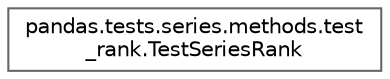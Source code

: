digraph "Graphical Class Hierarchy"
{
 // LATEX_PDF_SIZE
  bgcolor="transparent";
  edge [fontname=Helvetica,fontsize=10,labelfontname=Helvetica,labelfontsize=10];
  node [fontname=Helvetica,fontsize=10,shape=box,height=0.2,width=0.4];
  rankdir="LR";
  Node0 [id="Node000000",label="pandas.tests.series.methods.test\l_rank.TestSeriesRank",height=0.2,width=0.4,color="grey40", fillcolor="white", style="filled",URL="$d6/d2e/classpandas_1_1tests_1_1series_1_1methods_1_1test__rank_1_1TestSeriesRank.html",tooltip=" "];
}
